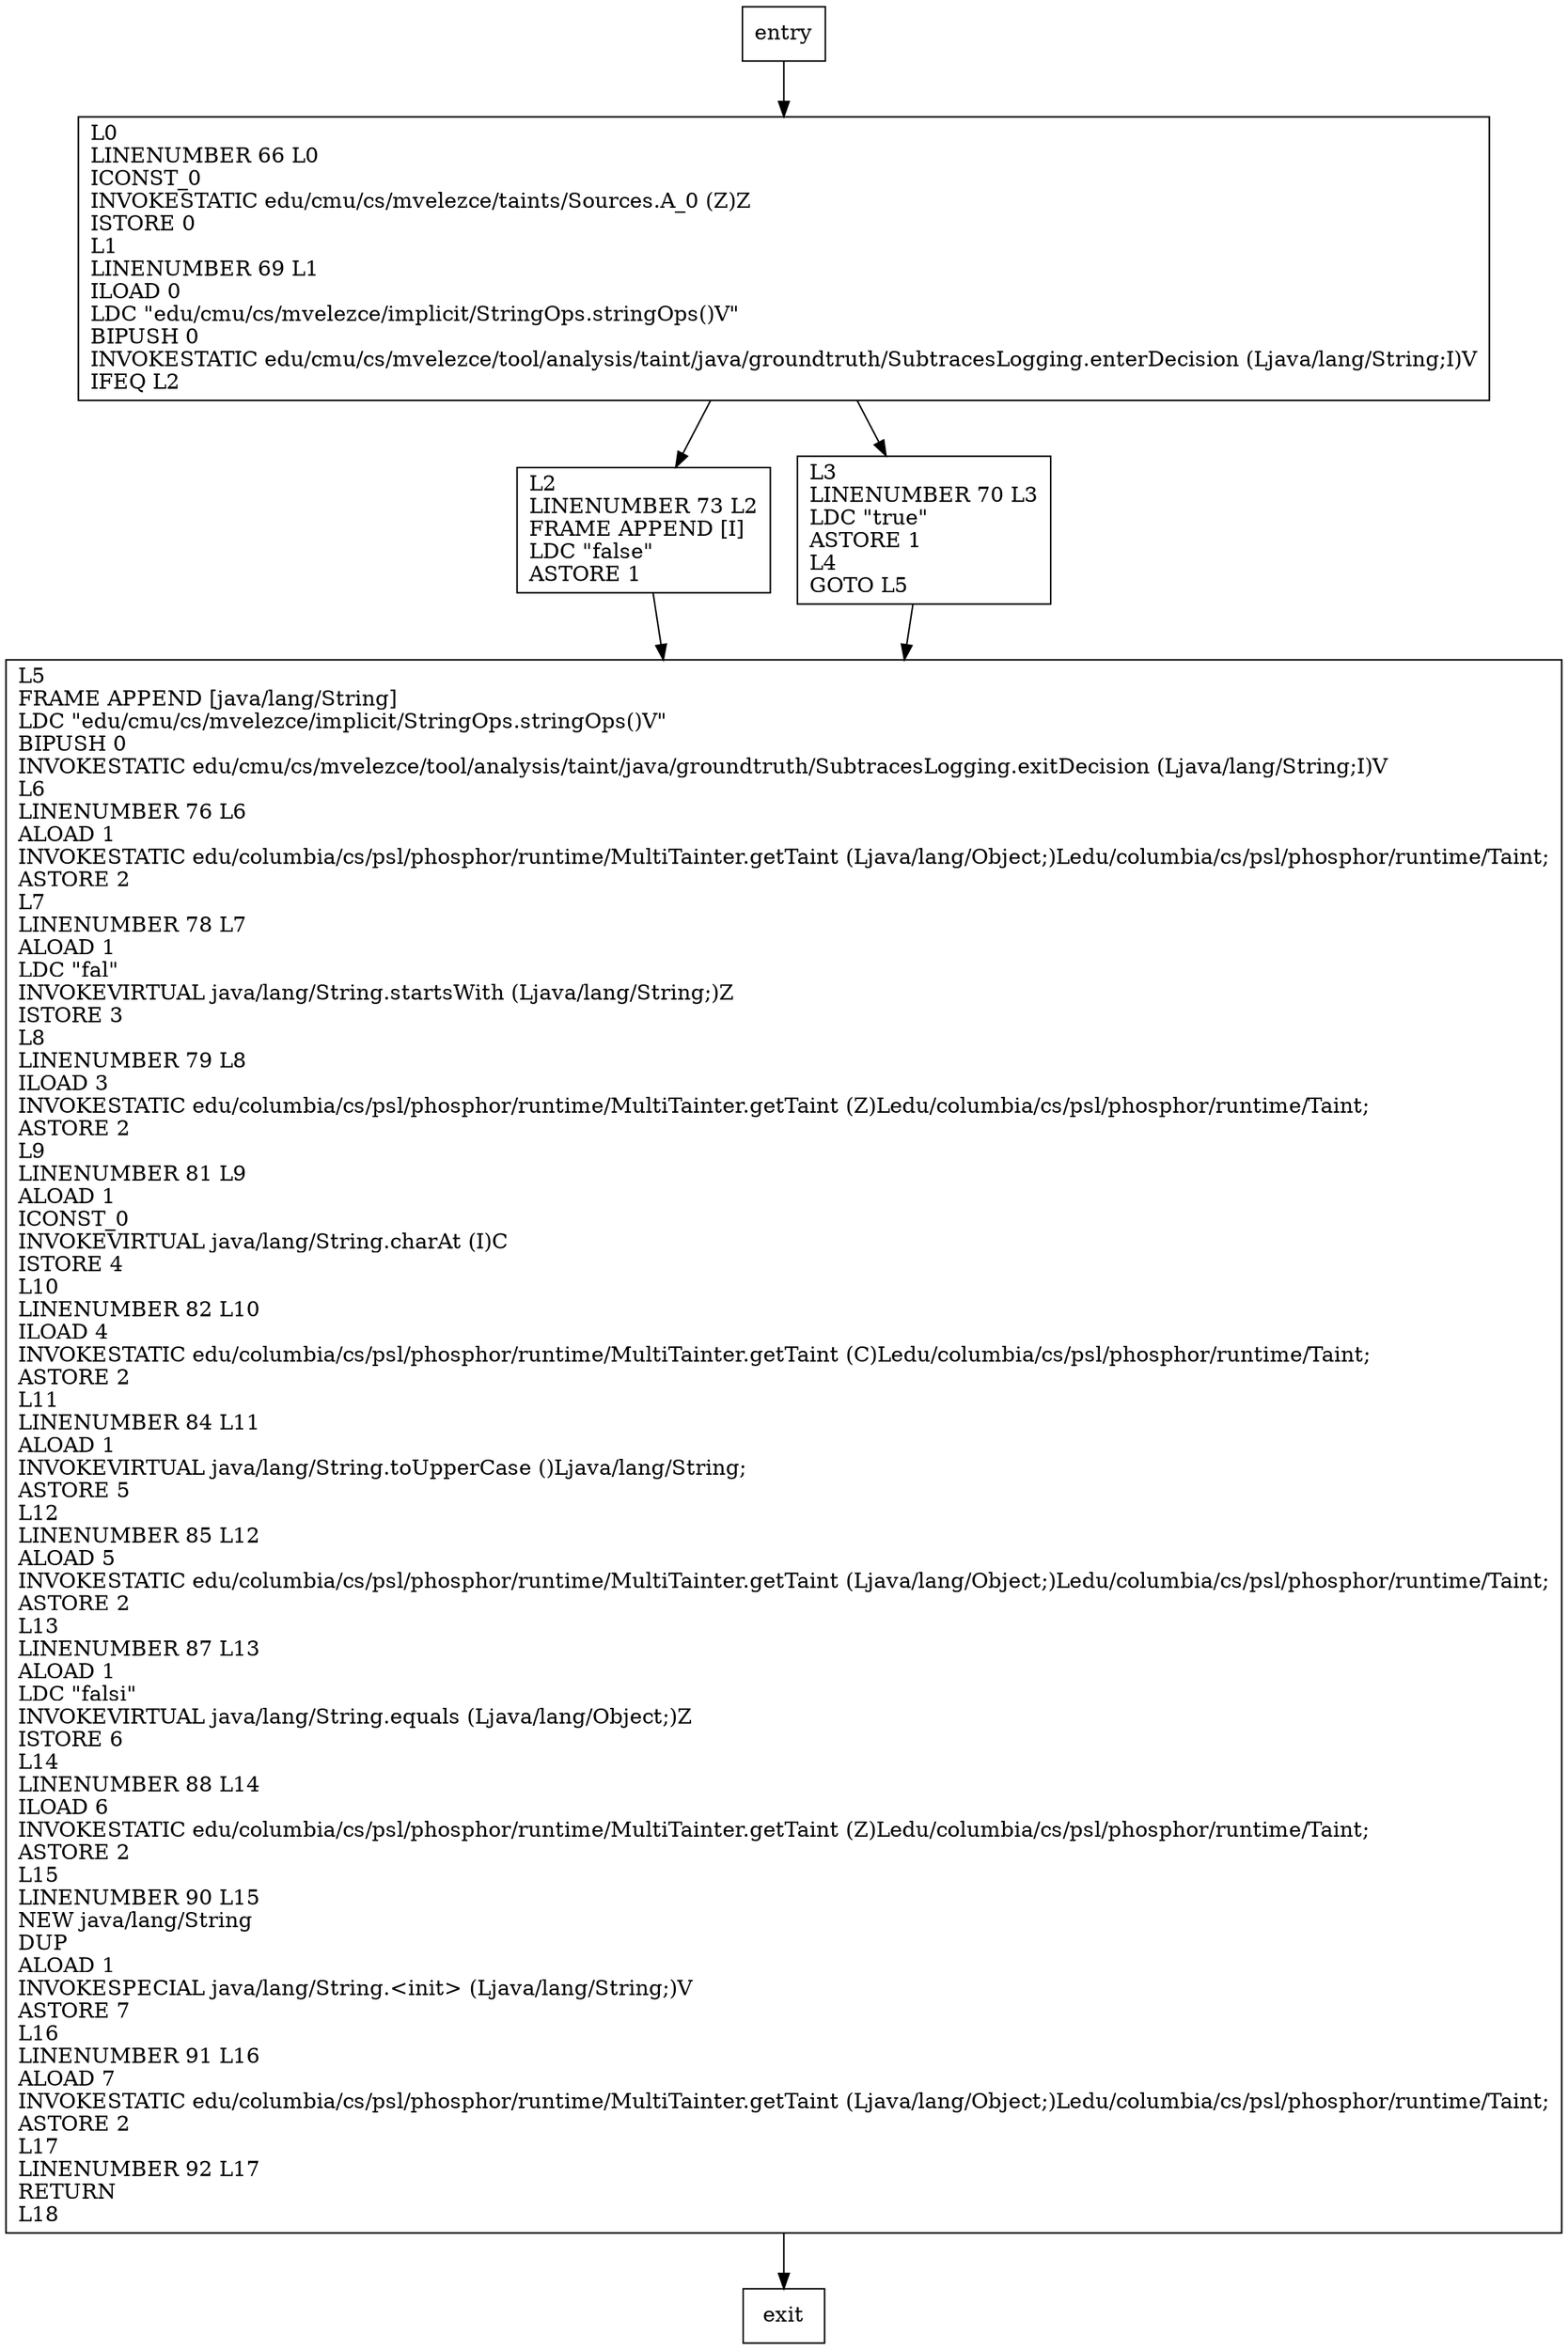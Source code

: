 digraph stringOps {
node [shape=record];
1983283775 [label="L0\lLINENUMBER 66 L0\lICONST_0\lINVOKESTATIC edu/cmu/cs/mvelezce/taints/Sources.A_0 (Z)Z\lISTORE 0\lL1\lLINENUMBER 69 L1\lILOAD 0\lLDC \"edu/cmu/cs/mvelezce/implicit/StringOps.stringOps()V\"\lBIPUSH 0\lINVOKESTATIC edu/cmu/cs/mvelezce/tool/analysis/taint/java/groundtruth/SubtracesLogging.enterDecision (Ljava/lang/String;I)V\lIFEQ L2\l"];
1027022907 [label="L5\lFRAME APPEND [java/lang/String]\lLDC \"edu/cmu/cs/mvelezce/implicit/StringOps.stringOps()V\"\lBIPUSH 0\lINVOKESTATIC edu/cmu/cs/mvelezce/tool/analysis/taint/java/groundtruth/SubtracesLogging.exitDecision (Ljava/lang/String;I)V\lL6\lLINENUMBER 76 L6\lALOAD 1\lINVOKESTATIC edu/columbia/cs/psl/phosphor/runtime/MultiTainter.getTaint (Ljava/lang/Object;)Ledu/columbia/cs/psl/phosphor/runtime/Taint;\lASTORE 2\lL7\lLINENUMBER 78 L7\lALOAD 1\lLDC \"fal\"\lINVOKEVIRTUAL java/lang/String.startsWith (Ljava/lang/String;)Z\lISTORE 3\lL8\lLINENUMBER 79 L8\lILOAD 3\lINVOKESTATIC edu/columbia/cs/psl/phosphor/runtime/MultiTainter.getTaint (Z)Ledu/columbia/cs/psl/phosphor/runtime/Taint;\lASTORE 2\lL9\lLINENUMBER 81 L9\lALOAD 1\lICONST_0\lINVOKEVIRTUAL java/lang/String.charAt (I)C\lISTORE 4\lL10\lLINENUMBER 82 L10\lILOAD 4\lINVOKESTATIC edu/columbia/cs/psl/phosphor/runtime/MultiTainter.getTaint (C)Ledu/columbia/cs/psl/phosphor/runtime/Taint;\lASTORE 2\lL11\lLINENUMBER 84 L11\lALOAD 1\lINVOKEVIRTUAL java/lang/String.toUpperCase ()Ljava/lang/String;\lASTORE 5\lL12\lLINENUMBER 85 L12\lALOAD 5\lINVOKESTATIC edu/columbia/cs/psl/phosphor/runtime/MultiTainter.getTaint (Ljava/lang/Object;)Ledu/columbia/cs/psl/phosphor/runtime/Taint;\lASTORE 2\lL13\lLINENUMBER 87 L13\lALOAD 1\lLDC \"falsi\"\lINVOKEVIRTUAL java/lang/String.equals (Ljava/lang/Object;)Z\lISTORE 6\lL14\lLINENUMBER 88 L14\lILOAD 6\lINVOKESTATIC edu/columbia/cs/psl/phosphor/runtime/MultiTainter.getTaint (Z)Ledu/columbia/cs/psl/phosphor/runtime/Taint;\lASTORE 2\lL15\lLINENUMBER 90 L15\lNEW java/lang/String\lDUP\lALOAD 1\lINVOKESPECIAL java/lang/String.\<init\> (Ljava/lang/String;)V\lASTORE 7\lL16\lLINENUMBER 91 L16\lALOAD 7\lINVOKESTATIC edu/columbia/cs/psl/phosphor/runtime/MultiTainter.getTaint (Ljava/lang/Object;)Ledu/columbia/cs/psl/phosphor/runtime/Taint;\lASTORE 2\lL17\lLINENUMBER 92 L17\lRETURN\lL18\l"];
724886412 [label="L2\lLINENUMBER 73 L2\lFRAME APPEND [I]\lLDC \"false\"\lASTORE 1\l"];
168670597 [label="L3\lLINENUMBER 70 L3\lLDC \"true\"\lASTORE 1\lL4\lGOTO L5\l"];
entry;
exit;
entry -> 1983283775;
1983283775 -> 724886412;
1983283775 -> 168670597;
1027022907 -> exit;
724886412 -> 1027022907;
168670597 -> 1027022907;
}
